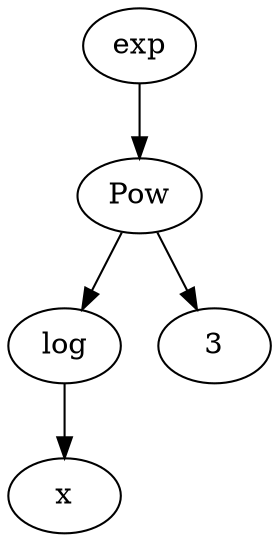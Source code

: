 digraph{

# Graph style
"ordering"="out"
"rankdir"="TD"

#########
# Nodes #
#########

"exp(Pow(log(Symbol(x)), Integer(3)))_()" ["color"="black", "label"="exp", "shape"="ellipse"];
"Pow(log(Symbol(x)), Integer(3))_(0,)" ["color"="black", "label"="Pow", "shape"="ellipse"];
"log(Symbol(x))_(0, 0)" ["color"="black", "label"="log", "shape"="ellipse"];
"Symbol(x)_(0, 0, 0)" ["color"="black", "label"="x", "shape"="ellipse"];
"Integer(3)_(0, 1)" ["color"="black", "label"="3", "shape"="ellipse"];

#########
# Edges #
#########

"exp(Pow(log(Symbol(x)), Integer(3)))_()" -> "Pow(log(Symbol(x)), Integer(3))_(0,)";
"Pow(log(Symbol(x)), Integer(3))_(0,)" -> "log(Symbol(x))_(0, 0)";
"Pow(log(Symbol(x)), Integer(3))_(0,)" -> "Integer(3)_(0, 1)";
"log(Symbol(x))_(0, 0)" -> "Symbol(x)_(0, 0, 0)";
}
